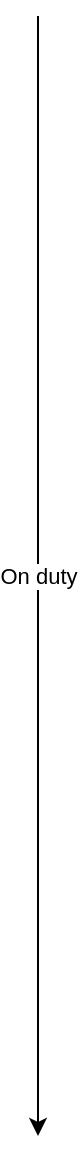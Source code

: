 <mxfile version="16.2.6" type="github">
  <diagram id="WiBwuXCG9hDuX8GpaEaw" name="Page-1">
    <mxGraphModel dx="777" dy="690" grid="1" gridSize="10" guides="1" tooltips="1" connect="1" arrows="1" fold="1" page="1" pageScale="1" pageWidth="827" pageHeight="1169" math="0" shadow="0">
      <root>
        <mxCell id="0" />
        <mxCell id="1" parent="0" />
        <mxCell id="iNzH9nASQERAoEXpGLzl-1" value="" style="endArrow=classic;html=1;rounded=0;" edge="1" parent="1">
          <mxGeometry relative="1" as="geometry">
            <mxPoint x="120" y="40" as="sourcePoint" />
            <mxPoint x="120" y="600" as="targetPoint" />
          </mxGeometry>
        </mxCell>
        <mxCell id="iNzH9nASQERAoEXpGLzl-2" value="On duty" style="edgeLabel;resizable=0;html=1;align=center;verticalAlign=middle;" connectable="0" vertex="1" parent="iNzH9nASQERAoEXpGLzl-1">
          <mxGeometry relative="1" as="geometry" />
        </mxCell>
      </root>
    </mxGraphModel>
  </diagram>
</mxfile>
